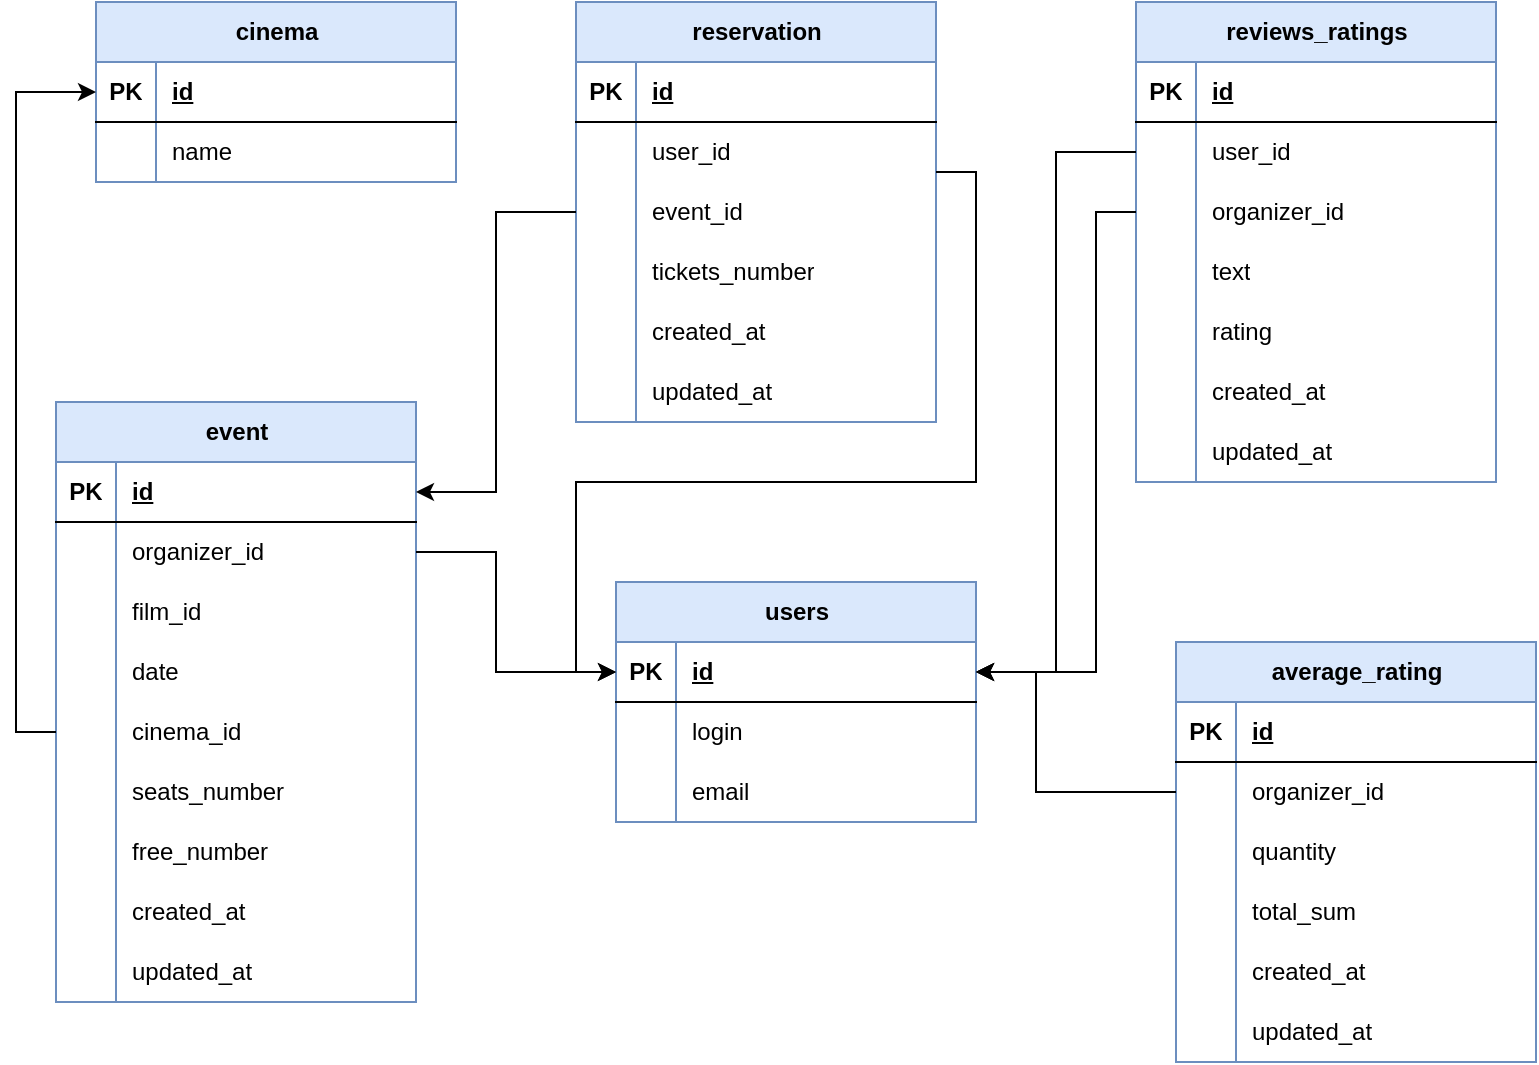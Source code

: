 <mxfile version="23.0.2" type="github">
  <diagram name="Страница — 1" id="oq_kUzx2xhoSxxV91Ang">
    <mxGraphModel dx="1002" dy="577" grid="1" gridSize="10" guides="1" tooltips="1" connect="1" arrows="1" fold="1" page="1" pageScale="1" pageWidth="827" pageHeight="1169" math="0" shadow="0">
      <root>
        <mxCell id="0" />
        <mxCell id="1" parent="0" />
        <mxCell id="KejXjHFrQKpCQ6YJ0k5j-1" value="event" style="shape=table;startSize=30;container=1;collapsible=1;childLayout=tableLayout;fixedRows=1;rowLines=0;fontStyle=1;align=center;resizeLast=1;html=1;fillColor=#dae8fc;strokeColor=#6c8ebf;" parent="1" vertex="1">
          <mxGeometry x="60" y="240" width="180" height="300" as="geometry" />
        </mxCell>
        <mxCell id="KejXjHFrQKpCQ6YJ0k5j-2" value="" style="shape=tableRow;horizontal=0;startSize=0;swimlaneHead=0;swimlaneBody=0;fillColor=none;collapsible=0;dropTarget=0;points=[[0,0.5],[1,0.5]];portConstraint=eastwest;top=0;left=0;right=0;bottom=1;" parent="KejXjHFrQKpCQ6YJ0k5j-1" vertex="1">
          <mxGeometry y="30" width="180" height="30" as="geometry" />
        </mxCell>
        <mxCell id="KejXjHFrQKpCQ6YJ0k5j-3" value="PK" style="shape=partialRectangle;connectable=0;fillColor=none;top=0;left=0;bottom=0;right=0;fontStyle=1;overflow=hidden;whiteSpace=wrap;html=1;" parent="KejXjHFrQKpCQ6YJ0k5j-2" vertex="1">
          <mxGeometry width="30" height="30" as="geometry">
            <mxRectangle width="30" height="30" as="alternateBounds" />
          </mxGeometry>
        </mxCell>
        <mxCell id="KejXjHFrQKpCQ6YJ0k5j-4" value="id" style="shape=partialRectangle;connectable=0;fillColor=none;top=0;left=0;bottom=0;right=0;align=left;spacingLeft=6;fontStyle=5;overflow=hidden;whiteSpace=wrap;html=1;" parent="KejXjHFrQKpCQ6YJ0k5j-2" vertex="1">
          <mxGeometry x="30" width="150" height="30" as="geometry">
            <mxRectangle width="150" height="30" as="alternateBounds" />
          </mxGeometry>
        </mxCell>
        <mxCell id="KejXjHFrQKpCQ6YJ0k5j-5" value="" style="shape=tableRow;horizontal=0;startSize=0;swimlaneHead=0;swimlaneBody=0;fillColor=none;collapsible=0;dropTarget=0;points=[[0,0.5],[1,0.5]];portConstraint=eastwest;top=0;left=0;right=0;bottom=0;" parent="KejXjHFrQKpCQ6YJ0k5j-1" vertex="1">
          <mxGeometry y="60" width="180" height="30" as="geometry" />
        </mxCell>
        <mxCell id="KejXjHFrQKpCQ6YJ0k5j-6" value="" style="shape=partialRectangle;connectable=0;fillColor=none;top=0;left=0;bottom=0;right=0;editable=1;overflow=hidden;whiteSpace=wrap;html=1;" parent="KejXjHFrQKpCQ6YJ0k5j-5" vertex="1">
          <mxGeometry width="30" height="30" as="geometry">
            <mxRectangle width="30" height="30" as="alternateBounds" />
          </mxGeometry>
        </mxCell>
        <mxCell id="KejXjHFrQKpCQ6YJ0k5j-7" value="organizer_id" style="shape=partialRectangle;connectable=0;fillColor=none;top=0;left=0;bottom=0;right=0;align=left;spacingLeft=6;overflow=hidden;whiteSpace=wrap;html=1;" parent="KejXjHFrQKpCQ6YJ0k5j-5" vertex="1">
          <mxGeometry x="30" width="150" height="30" as="geometry">
            <mxRectangle width="150" height="30" as="alternateBounds" />
          </mxGeometry>
        </mxCell>
        <mxCell id="KejXjHFrQKpCQ6YJ0k5j-8" value="" style="shape=tableRow;horizontal=0;startSize=0;swimlaneHead=0;swimlaneBody=0;fillColor=none;collapsible=0;dropTarget=0;points=[[0,0.5],[1,0.5]];portConstraint=eastwest;top=0;left=0;right=0;bottom=0;" parent="KejXjHFrQKpCQ6YJ0k5j-1" vertex="1">
          <mxGeometry y="90" width="180" height="30" as="geometry" />
        </mxCell>
        <mxCell id="KejXjHFrQKpCQ6YJ0k5j-9" value="" style="shape=partialRectangle;connectable=0;fillColor=none;top=0;left=0;bottom=0;right=0;editable=1;overflow=hidden;whiteSpace=wrap;html=1;" parent="KejXjHFrQKpCQ6YJ0k5j-8" vertex="1">
          <mxGeometry width="30" height="30" as="geometry">
            <mxRectangle width="30" height="30" as="alternateBounds" />
          </mxGeometry>
        </mxCell>
        <mxCell id="KejXjHFrQKpCQ6YJ0k5j-10" value="film_id" style="shape=partialRectangle;connectable=0;fillColor=none;top=0;left=0;bottom=0;right=0;align=left;spacingLeft=6;overflow=hidden;whiteSpace=wrap;html=1;" parent="KejXjHFrQKpCQ6YJ0k5j-8" vertex="1">
          <mxGeometry x="30" width="150" height="30" as="geometry">
            <mxRectangle width="150" height="30" as="alternateBounds" />
          </mxGeometry>
        </mxCell>
        <mxCell id="KejXjHFrQKpCQ6YJ0k5j-11" value="" style="shape=tableRow;horizontal=0;startSize=0;swimlaneHead=0;swimlaneBody=0;fillColor=none;collapsible=0;dropTarget=0;points=[[0,0.5],[1,0.5]];portConstraint=eastwest;top=0;left=0;right=0;bottom=0;" parent="KejXjHFrQKpCQ6YJ0k5j-1" vertex="1">
          <mxGeometry y="120" width="180" height="30" as="geometry" />
        </mxCell>
        <mxCell id="KejXjHFrQKpCQ6YJ0k5j-12" value="" style="shape=partialRectangle;connectable=0;fillColor=none;top=0;left=0;bottom=0;right=0;editable=1;overflow=hidden;whiteSpace=wrap;html=1;" parent="KejXjHFrQKpCQ6YJ0k5j-11" vertex="1">
          <mxGeometry width="30" height="30" as="geometry">
            <mxRectangle width="30" height="30" as="alternateBounds" />
          </mxGeometry>
        </mxCell>
        <mxCell id="KejXjHFrQKpCQ6YJ0k5j-13" value="date" style="shape=partialRectangle;connectable=0;fillColor=none;top=0;left=0;bottom=0;right=0;align=left;spacingLeft=6;overflow=hidden;whiteSpace=wrap;html=1;" parent="KejXjHFrQKpCQ6YJ0k5j-11" vertex="1">
          <mxGeometry x="30" width="150" height="30" as="geometry">
            <mxRectangle width="150" height="30" as="alternateBounds" />
          </mxGeometry>
        </mxCell>
        <mxCell id="KejXjHFrQKpCQ6YJ0k5j-41" value="" style="shape=tableRow;horizontal=0;startSize=0;swimlaneHead=0;swimlaneBody=0;fillColor=none;collapsible=0;dropTarget=0;points=[[0,0.5],[1,0.5]];portConstraint=eastwest;top=0;left=0;right=0;bottom=0;" parent="KejXjHFrQKpCQ6YJ0k5j-1" vertex="1">
          <mxGeometry y="150" width="180" height="30" as="geometry" />
        </mxCell>
        <mxCell id="KejXjHFrQKpCQ6YJ0k5j-42" value="" style="shape=partialRectangle;connectable=0;fillColor=none;top=0;left=0;bottom=0;right=0;editable=1;overflow=hidden;whiteSpace=wrap;html=1;" parent="KejXjHFrQKpCQ6YJ0k5j-41" vertex="1">
          <mxGeometry width="30" height="30" as="geometry">
            <mxRectangle width="30" height="30" as="alternateBounds" />
          </mxGeometry>
        </mxCell>
        <mxCell id="KejXjHFrQKpCQ6YJ0k5j-43" value="cinema_id" style="shape=partialRectangle;connectable=0;fillColor=none;top=0;left=0;bottom=0;right=0;align=left;spacingLeft=6;overflow=hidden;whiteSpace=wrap;html=1;" parent="KejXjHFrQKpCQ6YJ0k5j-41" vertex="1">
          <mxGeometry x="30" width="150" height="30" as="geometry">
            <mxRectangle width="150" height="30" as="alternateBounds" />
          </mxGeometry>
        </mxCell>
        <mxCell id="KejXjHFrQKpCQ6YJ0k5j-44" value="" style="shape=tableRow;horizontal=0;startSize=0;swimlaneHead=0;swimlaneBody=0;fillColor=none;collapsible=0;dropTarget=0;points=[[0,0.5],[1,0.5]];portConstraint=eastwest;top=0;left=0;right=0;bottom=0;" parent="KejXjHFrQKpCQ6YJ0k5j-1" vertex="1">
          <mxGeometry y="180" width="180" height="30" as="geometry" />
        </mxCell>
        <mxCell id="KejXjHFrQKpCQ6YJ0k5j-45" value="" style="shape=partialRectangle;connectable=0;fillColor=none;top=0;left=0;bottom=0;right=0;editable=1;overflow=hidden;whiteSpace=wrap;html=1;" parent="KejXjHFrQKpCQ6YJ0k5j-44" vertex="1">
          <mxGeometry width="30" height="30" as="geometry">
            <mxRectangle width="30" height="30" as="alternateBounds" />
          </mxGeometry>
        </mxCell>
        <mxCell id="KejXjHFrQKpCQ6YJ0k5j-46" value="seats_number" style="shape=partialRectangle;connectable=0;fillColor=none;top=0;left=0;bottom=0;right=0;align=left;spacingLeft=6;overflow=hidden;whiteSpace=wrap;html=1;" parent="KejXjHFrQKpCQ6YJ0k5j-44" vertex="1">
          <mxGeometry x="30" width="150" height="30" as="geometry">
            <mxRectangle width="150" height="30" as="alternateBounds" />
          </mxGeometry>
        </mxCell>
        <mxCell id="KejXjHFrQKpCQ6YJ0k5j-61" value="" style="shape=tableRow;horizontal=0;startSize=0;swimlaneHead=0;swimlaneBody=0;fillColor=none;collapsible=0;dropTarget=0;points=[[0,0.5],[1,0.5]];portConstraint=eastwest;top=0;left=0;right=0;bottom=0;" parent="KejXjHFrQKpCQ6YJ0k5j-1" vertex="1">
          <mxGeometry y="210" width="180" height="30" as="geometry" />
        </mxCell>
        <mxCell id="KejXjHFrQKpCQ6YJ0k5j-62" value="" style="shape=partialRectangle;connectable=0;fillColor=none;top=0;left=0;bottom=0;right=0;editable=1;overflow=hidden;whiteSpace=wrap;html=1;" parent="KejXjHFrQKpCQ6YJ0k5j-61" vertex="1">
          <mxGeometry width="30" height="30" as="geometry">
            <mxRectangle width="30" height="30" as="alternateBounds" />
          </mxGeometry>
        </mxCell>
        <mxCell id="KejXjHFrQKpCQ6YJ0k5j-63" value="free_number" style="shape=partialRectangle;connectable=0;fillColor=none;top=0;left=0;bottom=0;right=0;align=left;spacingLeft=6;overflow=hidden;whiteSpace=wrap;html=1;" parent="KejXjHFrQKpCQ6YJ0k5j-61" vertex="1">
          <mxGeometry x="30" width="150" height="30" as="geometry">
            <mxRectangle width="150" height="30" as="alternateBounds" />
          </mxGeometry>
        </mxCell>
        <mxCell id="KejXjHFrQKpCQ6YJ0k5j-64" value="" style="shape=tableRow;horizontal=0;startSize=0;swimlaneHead=0;swimlaneBody=0;fillColor=none;collapsible=0;dropTarget=0;points=[[0,0.5],[1,0.5]];portConstraint=eastwest;top=0;left=0;right=0;bottom=0;" parent="KejXjHFrQKpCQ6YJ0k5j-1" vertex="1">
          <mxGeometry y="240" width="180" height="30" as="geometry" />
        </mxCell>
        <mxCell id="KejXjHFrQKpCQ6YJ0k5j-65" value="" style="shape=partialRectangle;connectable=0;fillColor=none;top=0;left=0;bottom=0;right=0;editable=1;overflow=hidden;whiteSpace=wrap;html=1;" parent="KejXjHFrQKpCQ6YJ0k5j-64" vertex="1">
          <mxGeometry width="30" height="30" as="geometry">
            <mxRectangle width="30" height="30" as="alternateBounds" />
          </mxGeometry>
        </mxCell>
        <mxCell id="KejXjHFrQKpCQ6YJ0k5j-66" value="created_at" style="shape=partialRectangle;connectable=0;fillColor=none;top=0;left=0;bottom=0;right=0;align=left;spacingLeft=6;overflow=hidden;whiteSpace=wrap;html=1;" parent="KejXjHFrQKpCQ6YJ0k5j-64" vertex="1">
          <mxGeometry x="30" width="150" height="30" as="geometry">
            <mxRectangle width="150" height="30" as="alternateBounds" />
          </mxGeometry>
        </mxCell>
        <mxCell id="FA4iyEQ7aJF-Tq9pa-8r-51" value="" style="shape=tableRow;horizontal=0;startSize=0;swimlaneHead=0;swimlaneBody=0;fillColor=none;collapsible=0;dropTarget=0;points=[[0,0.5],[1,0.5]];portConstraint=eastwest;top=0;left=0;right=0;bottom=0;" vertex="1" parent="KejXjHFrQKpCQ6YJ0k5j-1">
          <mxGeometry y="270" width="180" height="30" as="geometry" />
        </mxCell>
        <mxCell id="FA4iyEQ7aJF-Tq9pa-8r-52" value="" style="shape=partialRectangle;connectable=0;fillColor=none;top=0;left=0;bottom=0;right=0;editable=1;overflow=hidden;whiteSpace=wrap;html=1;" vertex="1" parent="FA4iyEQ7aJF-Tq9pa-8r-51">
          <mxGeometry width="30" height="30" as="geometry">
            <mxRectangle width="30" height="30" as="alternateBounds" />
          </mxGeometry>
        </mxCell>
        <mxCell id="FA4iyEQ7aJF-Tq9pa-8r-53" value="updated_at" style="shape=partialRectangle;connectable=0;fillColor=none;top=0;left=0;bottom=0;right=0;align=left;spacingLeft=6;overflow=hidden;whiteSpace=wrap;html=1;" vertex="1" parent="FA4iyEQ7aJF-Tq9pa-8r-51">
          <mxGeometry x="30" width="150" height="30" as="geometry">
            <mxRectangle width="150" height="30" as="alternateBounds" />
          </mxGeometry>
        </mxCell>
        <mxCell id="KejXjHFrQKpCQ6YJ0k5j-47" value="cinema" style="shape=table;startSize=30;container=1;collapsible=1;childLayout=tableLayout;fixedRows=1;rowLines=0;fontStyle=1;align=center;resizeLast=1;html=1;fillColor=#dae8fc;strokeColor=#6c8ebf;" parent="1" vertex="1">
          <mxGeometry x="80" y="40" width="180" height="90" as="geometry" />
        </mxCell>
        <mxCell id="KejXjHFrQKpCQ6YJ0k5j-48" value="" style="shape=tableRow;horizontal=0;startSize=0;swimlaneHead=0;swimlaneBody=0;fillColor=none;collapsible=0;dropTarget=0;points=[[0,0.5],[1,0.5]];portConstraint=eastwest;top=0;left=0;right=0;bottom=1;" parent="KejXjHFrQKpCQ6YJ0k5j-47" vertex="1">
          <mxGeometry y="30" width="180" height="30" as="geometry" />
        </mxCell>
        <mxCell id="KejXjHFrQKpCQ6YJ0k5j-49" value="PK" style="shape=partialRectangle;connectable=0;fillColor=none;top=0;left=0;bottom=0;right=0;fontStyle=1;overflow=hidden;whiteSpace=wrap;html=1;" parent="KejXjHFrQKpCQ6YJ0k5j-48" vertex="1">
          <mxGeometry width="30" height="30" as="geometry">
            <mxRectangle width="30" height="30" as="alternateBounds" />
          </mxGeometry>
        </mxCell>
        <mxCell id="KejXjHFrQKpCQ6YJ0k5j-50" value="id" style="shape=partialRectangle;connectable=0;fillColor=none;top=0;left=0;bottom=0;right=0;align=left;spacingLeft=6;fontStyle=5;overflow=hidden;whiteSpace=wrap;html=1;" parent="KejXjHFrQKpCQ6YJ0k5j-48" vertex="1">
          <mxGeometry x="30" width="150" height="30" as="geometry">
            <mxRectangle width="150" height="30" as="alternateBounds" />
          </mxGeometry>
        </mxCell>
        <mxCell id="KejXjHFrQKpCQ6YJ0k5j-51" value="" style="shape=tableRow;horizontal=0;startSize=0;swimlaneHead=0;swimlaneBody=0;fillColor=none;collapsible=0;dropTarget=0;points=[[0,0.5],[1,0.5]];portConstraint=eastwest;top=0;left=0;right=0;bottom=0;" parent="KejXjHFrQKpCQ6YJ0k5j-47" vertex="1">
          <mxGeometry y="60" width="180" height="30" as="geometry" />
        </mxCell>
        <mxCell id="KejXjHFrQKpCQ6YJ0k5j-52" value="" style="shape=partialRectangle;connectable=0;fillColor=none;top=0;left=0;bottom=0;right=0;editable=1;overflow=hidden;whiteSpace=wrap;html=1;" parent="KejXjHFrQKpCQ6YJ0k5j-51" vertex="1">
          <mxGeometry width="30" height="30" as="geometry">
            <mxRectangle width="30" height="30" as="alternateBounds" />
          </mxGeometry>
        </mxCell>
        <mxCell id="KejXjHFrQKpCQ6YJ0k5j-53" value="name" style="shape=partialRectangle;connectable=0;fillColor=none;top=0;left=0;bottom=0;right=0;align=left;spacingLeft=6;overflow=hidden;whiteSpace=wrap;html=1;" parent="KejXjHFrQKpCQ6YJ0k5j-51" vertex="1">
          <mxGeometry x="30" width="150" height="30" as="geometry">
            <mxRectangle width="150" height="30" as="alternateBounds" />
          </mxGeometry>
        </mxCell>
        <mxCell id="KejXjHFrQKpCQ6YJ0k5j-67" value="reservation" style="shape=table;startSize=30;container=1;collapsible=1;childLayout=tableLayout;fixedRows=1;rowLines=0;fontStyle=1;align=center;resizeLast=1;html=1;fillColor=#dae8fc;strokeColor=#6c8ebf;" parent="1" vertex="1">
          <mxGeometry x="320" y="40" width="180" height="210" as="geometry" />
        </mxCell>
        <mxCell id="KejXjHFrQKpCQ6YJ0k5j-68" value="" style="shape=tableRow;horizontal=0;startSize=0;swimlaneHead=0;swimlaneBody=0;fillColor=none;collapsible=0;dropTarget=0;points=[[0,0.5],[1,0.5]];portConstraint=eastwest;top=0;left=0;right=0;bottom=1;" parent="KejXjHFrQKpCQ6YJ0k5j-67" vertex="1">
          <mxGeometry y="30" width="180" height="30" as="geometry" />
        </mxCell>
        <mxCell id="KejXjHFrQKpCQ6YJ0k5j-69" value="PK" style="shape=partialRectangle;connectable=0;fillColor=none;top=0;left=0;bottom=0;right=0;fontStyle=1;overflow=hidden;whiteSpace=wrap;html=1;" parent="KejXjHFrQKpCQ6YJ0k5j-68" vertex="1">
          <mxGeometry width="30" height="30" as="geometry">
            <mxRectangle width="30" height="30" as="alternateBounds" />
          </mxGeometry>
        </mxCell>
        <mxCell id="KejXjHFrQKpCQ6YJ0k5j-70" value="id" style="shape=partialRectangle;connectable=0;fillColor=none;top=0;left=0;bottom=0;right=0;align=left;spacingLeft=6;fontStyle=5;overflow=hidden;whiteSpace=wrap;html=1;" parent="KejXjHFrQKpCQ6YJ0k5j-68" vertex="1">
          <mxGeometry x="30" width="150" height="30" as="geometry">
            <mxRectangle width="150" height="30" as="alternateBounds" />
          </mxGeometry>
        </mxCell>
        <mxCell id="KejXjHFrQKpCQ6YJ0k5j-71" value="" style="shape=tableRow;horizontal=0;startSize=0;swimlaneHead=0;swimlaneBody=0;fillColor=none;collapsible=0;dropTarget=0;points=[[0,0.5],[1,0.5]];portConstraint=eastwest;top=0;left=0;right=0;bottom=0;" parent="KejXjHFrQKpCQ6YJ0k5j-67" vertex="1">
          <mxGeometry y="60" width="180" height="30" as="geometry" />
        </mxCell>
        <mxCell id="KejXjHFrQKpCQ6YJ0k5j-72" value="" style="shape=partialRectangle;connectable=0;fillColor=none;top=0;left=0;bottom=0;right=0;editable=1;overflow=hidden;whiteSpace=wrap;html=1;" parent="KejXjHFrQKpCQ6YJ0k5j-71" vertex="1">
          <mxGeometry width="30" height="30" as="geometry">
            <mxRectangle width="30" height="30" as="alternateBounds" />
          </mxGeometry>
        </mxCell>
        <mxCell id="KejXjHFrQKpCQ6YJ0k5j-73" value="user_id" style="shape=partialRectangle;connectable=0;fillColor=none;top=0;left=0;bottom=0;right=0;align=left;spacingLeft=6;overflow=hidden;whiteSpace=wrap;html=1;" parent="KejXjHFrQKpCQ6YJ0k5j-71" vertex="1">
          <mxGeometry x="30" width="150" height="30" as="geometry">
            <mxRectangle width="150" height="30" as="alternateBounds" />
          </mxGeometry>
        </mxCell>
        <mxCell id="KejXjHFrQKpCQ6YJ0k5j-74" value="" style="shape=tableRow;horizontal=0;startSize=0;swimlaneHead=0;swimlaneBody=0;fillColor=none;collapsible=0;dropTarget=0;points=[[0,0.5],[1,0.5]];portConstraint=eastwest;top=0;left=0;right=0;bottom=0;" parent="KejXjHFrQKpCQ6YJ0k5j-67" vertex="1">
          <mxGeometry y="90" width="180" height="30" as="geometry" />
        </mxCell>
        <mxCell id="KejXjHFrQKpCQ6YJ0k5j-75" value="" style="shape=partialRectangle;connectable=0;fillColor=none;top=0;left=0;bottom=0;right=0;editable=1;overflow=hidden;whiteSpace=wrap;html=1;" parent="KejXjHFrQKpCQ6YJ0k5j-74" vertex="1">
          <mxGeometry width="30" height="30" as="geometry">
            <mxRectangle width="30" height="30" as="alternateBounds" />
          </mxGeometry>
        </mxCell>
        <mxCell id="KejXjHFrQKpCQ6YJ0k5j-76" value="event_id" style="shape=partialRectangle;connectable=0;fillColor=none;top=0;left=0;bottom=0;right=0;align=left;spacingLeft=6;overflow=hidden;whiteSpace=wrap;html=1;" parent="KejXjHFrQKpCQ6YJ0k5j-74" vertex="1">
          <mxGeometry x="30" width="150" height="30" as="geometry">
            <mxRectangle width="150" height="30" as="alternateBounds" />
          </mxGeometry>
        </mxCell>
        <mxCell id="KejXjHFrQKpCQ6YJ0k5j-77" value="" style="shape=tableRow;horizontal=0;startSize=0;swimlaneHead=0;swimlaneBody=0;fillColor=none;collapsible=0;dropTarget=0;points=[[0,0.5],[1,0.5]];portConstraint=eastwest;top=0;left=0;right=0;bottom=0;" parent="KejXjHFrQKpCQ6YJ0k5j-67" vertex="1">
          <mxGeometry y="120" width="180" height="30" as="geometry" />
        </mxCell>
        <mxCell id="KejXjHFrQKpCQ6YJ0k5j-78" value="" style="shape=partialRectangle;connectable=0;fillColor=none;top=0;left=0;bottom=0;right=0;editable=1;overflow=hidden;whiteSpace=wrap;html=1;" parent="KejXjHFrQKpCQ6YJ0k5j-77" vertex="1">
          <mxGeometry width="30" height="30" as="geometry">
            <mxRectangle width="30" height="30" as="alternateBounds" />
          </mxGeometry>
        </mxCell>
        <mxCell id="KejXjHFrQKpCQ6YJ0k5j-79" value="tickets_number" style="shape=partialRectangle;connectable=0;fillColor=none;top=0;left=0;bottom=0;right=0;align=left;spacingLeft=6;overflow=hidden;whiteSpace=wrap;html=1;" parent="KejXjHFrQKpCQ6YJ0k5j-77" vertex="1">
          <mxGeometry x="30" width="150" height="30" as="geometry">
            <mxRectangle width="150" height="30" as="alternateBounds" />
          </mxGeometry>
        </mxCell>
        <mxCell id="KejXjHFrQKpCQ6YJ0k5j-144" value="" style="shape=tableRow;horizontal=0;startSize=0;swimlaneHead=0;swimlaneBody=0;fillColor=none;collapsible=0;dropTarget=0;points=[[0,0.5],[1,0.5]];portConstraint=eastwest;top=0;left=0;right=0;bottom=0;" parent="KejXjHFrQKpCQ6YJ0k5j-67" vertex="1">
          <mxGeometry y="150" width="180" height="30" as="geometry" />
        </mxCell>
        <mxCell id="KejXjHFrQKpCQ6YJ0k5j-145" value="" style="shape=partialRectangle;connectable=0;fillColor=none;top=0;left=0;bottom=0;right=0;editable=1;overflow=hidden;whiteSpace=wrap;html=1;" parent="KejXjHFrQKpCQ6YJ0k5j-144" vertex="1">
          <mxGeometry width="30" height="30" as="geometry">
            <mxRectangle width="30" height="30" as="alternateBounds" />
          </mxGeometry>
        </mxCell>
        <mxCell id="KejXjHFrQKpCQ6YJ0k5j-146" value="created_at" style="shape=partialRectangle;connectable=0;fillColor=none;top=0;left=0;bottom=0;right=0;align=left;spacingLeft=6;overflow=hidden;whiteSpace=wrap;html=1;" parent="KejXjHFrQKpCQ6YJ0k5j-144" vertex="1">
          <mxGeometry x="30" width="150" height="30" as="geometry">
            <mxRectangle width="150" height="30" as="alternateBounds" />
          </mxGeometry>
        </mxCell>
        <mxCell id="KejXjHFrQKpCQ6YJ0k5j-147" value="" style="shape=tableRow;horizontal=0;startSize=0;swimlaneHead=0;swimlaneBody=0;fillColor=none;collapsible=0;dropTarget=0;points=[[0,0.5],[1,0.5]];portConstraint=eastwest;top=0;left=0;right=0;bottom=0;" parent="KejXjHFrQKpCQ6YJ0k5j-67" vertex="1">
          <mxGeometry y="180" width="180" height="30" as="geometry" />
        </mxCell>
        <mxCell id="KejXjHFrQKpCQ6YJ0k5j-148" value="" style="shape=partialRectangle;connectable=0;fillColor=none;top=0;left=0;bottom=0;right=0;editable=1;overflow=hidden;whiteSpace=wrap;html=1;" parent="KejXjHFrQKpCQ6YJ0k5j-147" vertex="1">
          <mxGeometry width="30" height="30" as="geometry">
            <mxRectangle width="30" height="30" as="alternateBounds" />
          </mxGeometry>
        </mxCell>
        <mxCell id="KejXjHFrQKpCQ6YJ0k5j-149" value="updated_at" style="shape=partialRectangle;connectable=0;fillColor=none;top=0;left=0;bottom=0;right=0;align=left;spacingLeft=6;overflow=hidden;whiteSpace=wrap;html=1;" parent="KejXjHFrQKpCQ6YJ0k5j-147" vertex="1">
          <mxGeometry x="30" width="150" height="30" as="geometry">
            <mxRectangle width="150" height="30" as="alternateBounds" />
          </mxGeometry>
        </mxCell>
        <mxCell id="KejXjHFrQKpCQ6YJ0k5j-81" value="reviews_ratings" style="shape=table;startSize=30;container=1;collapsible=1;childLayout=tableLayout;fixedRows=1;rowLines=0;fontStyle=1;align=center;resizeLast=1;html=1;fillColor=#dae8fc;strokeColor=#6c8ebf;" parent="1" vertex="1">
          <mxGeometry x="600" y="40" width="180" height="240" as="geometry" />
        </mxCell>
        <mxCell id="KejXjHFrQKpCQ6YJ0k5j-82" value="" style="shape=tableRow;horizontal=0;startSize=0;swimlaneHead=0;swimlaneBody=0;fillColor=none;collapsible=0;dropTarget=0;points=[[0,0.5],[1,0.5]];portConstraint=eastwest;top=0;left=0;right=0;bottom=1;" parent="KejXjHFrQKpCQ6YJ0k5j-81" vertex="1">
          <mxGeometry y="30" width="180" height="30" as="geometry" />
        </mxCell>
        <mxCell id="KejXjHFrQKpCQ6YJ0k5j-83" value="PK" style="shape=partialRectangle;connectable=0;fillColor=none;top=0;left=0;bottom=0;right=0;fontStyle=1;overflow=hidden;whiteSpace=wrap;html=1;" parent="KejXjHFrQKpCQ6YJ0k5j-82" vertex="1">
          <mxGeometry width="30" height="30" as="geometry">
            <mxRectangle width="30" height="30" as="alternateBounds" />
          </mxGeometry>
        </mxCell>
        <mxCell id="KejXjHFrQKpCQ6YJ0k5j-84" value="id" style="shape=partialRectangle;connectable=0;fillColor=none;top=0;left=0;bottom=0;right=0;align=left;spacingLeft=6;fontStyle=5;overflow=hidden;whiteSpace=wrap;html=1;" parent="KejXjHFrQKpCQ6YJ0k5j-82" vertex="1">
          <mxGeometry x="30" width="150" height="30" as="geometry">
            <mxRectangle width="150" height="30" as="alternateBounds" />
          </mxGeometry>
        </mxCell>
        <mxCell id="KejXjHFrQKpCQ6YJ0k5j-85" value="" style="shape=tableRow;horizontal=0;startSize=0;swimlaneHead=0;swimlaneBody=0;fillColor=none;collapsible=0;dropTarget=0;points=[[0,0.5],[1,0.5]];portConstraint=eastwest;top=0;left=0;right=0;bottom=0;" parent="KejXjHFrQKpCQ6YJ0k5j-81" vertex="1">
          <mxGeometry y="60" width="180" height="30" as="geometry" />
        </mxCell>
        <mxCell id="KejXjHFrQKpCQ6YJ0k5j-86" value="" style="shape=partialRectangle;connectable=0;fillColor=none;top=0;left=0;bottom=0;right=0;editable=1;overflow=hidden;whiteSpace=wrap;html=1;" parent="KejXjHFrQKpCQ6YJ0k5j-85" vertex="1">
          <mxGeometry width="30" height="30" as="geometry">
            <mxRectangle width="30" height="30" as="alternateBounds" />
          </mxGeometry>
        </mxCell>
        <mxCell id="KejXjHFrQKpCQ6YJ0k5j-87" value="user_id" style="shape=partialRectangle;connectable=0;fillColor=none;top=0;left=0;bottom=0;right=0;align=left;spacingLeft=6;overflow=hidden;whiteSpace=wrap;html=1;" parent="KejXjHFrQKpCQ6YJ0k5j-85" vertex="1">
          <mxGeometry x="30" width="150" height="30" as="geometry">
            <mxRectangle width="150" height="30" as="alternateBounds" />
          </mxGeometry>
        </mxCell>
        <mxCell id="KejXjHFrQKpCQ6YJ0k5j-88" value="" style="shape=tableRow;horizontal=0;startSize=0;swimlaneHead=0;swimlaneBody=0;fillColor=none;collapsible=0;dropTarget=0;points=[[0,0.5],[1,0.5]];portConstraint=eastwest;top=0;left=0;right=0;bottom=0;" parent="KejXjHFrQKpCQ6YJ0k5j-81" vertex="1">
          <mxGeometry y="90" width="180" height="30" as="geometry" />
        </mxCell>
        <mxCell id="KejXjHFrQKpCQ6YJ0k5j-89" value="" style="shape=partialRectangle;connectable=0;fillColor=none;top=0;left=0;bottom=0;right=0;editable=1;overflow=hidden;whiteSpace=wrap;html=1;" parent="KejXjHFrQKpCQ6YJ0k5j-88" vertex="1">
          <mxGeometry width="30" height="30" as="geometry">
            <mxRectangle width="30" height="30" as="alternateBounds" />
          </mxGeometry>
        </mxCell>
        <mxCell id="KejXjHFrQKpCQ6YJ0k5j-90" value="organizer_id" style="shape=partialRectangle;connectable=0;fillColor=none;top=0;left=0;bottom=0;right=0;align=left;spacingLeft=6;overflow=hidden;whiteSpace=wrap;html=1;" parent="KejXjHFrQKpCQ6YJ0k5j-88" vertex="1">
          <mxGeometry x="30" width="150" height="30" as="geometry">
            <mxRectangle width="150" height="30" as="alternateBounds" />
          </mxGeometry>
        </mxCell>
        <mxCell id="KejXjHFrQKpCQ6YJ0k5j-91" value="" style="shape=tableRow;horizontal=0;startSize=0;swimlaneHead=0;swimlaneBody=0;fillColor=none;collapsible=0;dropTarget=0;points=[[0,0.5],[1,0.5]];portConstraint=eastwest;top=0;left=0;right=0;bottom=0;" parent="KejXjHFrQKpCQ6YJ0k5j-81" vertex="1">
          <mxGeometry y="120" width="180" height="30" as="geometry" />
        </mxCell>
        <mxCell id="KejXjHFrQKpCQ6YJ0k5j-92" value="" style="shape=partialRectangle;connectable=0;fillColor=none;top=0;left=0;bottom=0;right=0;editable=1;overflow=hidden;whiteSpace=wrap;html=1;" parent="KejXjHFrQKpCQ6YJ0k5j-91" vertex="1">
          <mxGeometry width="30" height="30" as="geometry">
            <mxRectangle width="30" height="30" as="alternateBounds" />
          </mxGeometry>
        </mxCell>
        <mxCell id="KejXjHFrQKpCQ6YJ0k5j-93" value="text" style="shape=partialRectangle;connectable=0;fillColor=none;top=0;left=0;bottom=0;right=0;align=left;spacingLeft=6;overflow=hidden;whiteSpace=wrap;html=1;" parent="KejXjHFrQKpCQ6YJ0k5j-91" vertex="1">
          <mxGeometry x="30" width="150" height="30" as="geometry">
            <mxRectangle width="150" height="30" as="alternateBounds" />
          </mxGeometry>
        </mxCell>
        <mxCell id="KejXjHFrQKpCQ6YJ0k5j-95" value="" style="shape=tableRow;horizontal=0;startSize=0;swimlaneHead=0;swimlaneBody=0;fillColor=none;collapsible=0;dropTarget=0;points=[[0,0.5],[1,0.5]];portConstraint=eastwest;top=0;left=0;right=0;bottom=0;" parent="KejXjHFrQKpCQ6YJ0k5j-81" vertex="1">
          <mxGeometry y="150" width="180" height="30" as="geometry" />
        </mxCell>
        <mxCell id="KejXjHFrQKpCQ6YJ0k5j-96" value="" style="shape=partialRectangle;connectable=0;fillColor=none;top=0;left=0;bottom=0;right=0;editable=1;overflow=hidden;whiteSpace=wrap;html=1;" parent="KejXjHFrQKpCQ6YJ0k5j-95" vertex="1">
          <mxGeometry width="30" height="30" as="geometry">
            <mxRectangle width="30" height="30" as="alternateBounds" />
          </mxGeometry>
        </mxCell>
        <mxCell id="KejXjHFrQKpCQ6YJ0k5j-97" value="rating" style="shape=partialRectangle;connectable=0;fillColor=none;top=0;left=0;bottom=0;right=0;align=left;spacingLeft=6;overflow=hidden;whiteSpace=wrap;html=1;" parent="KejXjHFrQKpCQ6YJ0k5j-95" vertex="1">
          <mxGeometry x="30" width="150" height="30" as="geometry">
            <mxRectangle width="150" height="30" as="alternateBounds" />
          </mxGeometry>
        </mxCell>
        <mxCell id="KejXjHFrQKpCQ6YJ0k5j-150" value="" style="shape=tableRow;horizontal=0;startSize=0;swimlaneHead=0;swimlaneBody=0;fillColor=none;collapsible=0;dropTarget=0;points=[[0,0.5],[1,0.5]];portConstraint=eastwest;top=0;left=0;right=0;bottom=0;" parent="KejXjHFrQKpCQ6YJ0k5j-81" vertex="1">
          <mxGeometry y="180" width="180" height="30" as="geometry" />
        </mxCell>
        <mxCell id="KejXjHFrQKpCQ6YJ0k5j-151" value="" style="shape=partialRectangle;connectable=0;fillColor=none;top=0;left=0;bottom=0;right=0;editable=1;overflow=hidden;whiteSpace=wrap;html=1;" parent="KejXjHFrQKpCQ6YJ0k5j-150" vertex="1">
          <mxGeometry width="30" height="30" as="geometry">
            <mxRectangle width="30" height="30" as="alternateBounds" />
          </mxGeometry>
        </mxCell>
        <mxCell id="KejXjHFrQKpCQ6YJ0k5j-152" value="created_at" style="shape=partialRectangle;connectable=0;fillColor=none;top=0;left=0;bottom=0;right=0;align=left;spacingLeft=6;overflow=hidden;whiteSpace=wrap;html=1;" parent="KejXjHFrQKpCQ6YJ0k5j-150" vertex="1">
          <mxGeometry x="30" width="150" height="30" as="geometry">
            <mxRectangle width="150" height="30" as="alternateBounds" />
          </mxGeometry>
        </mxCell>
        <mxCell id="KejXjHFrQKpCQ6YJ0k5j-153" value="" style="shape=tableRow;horizontal=0;startSize=0;swimlaneHead=0;swimlaneBody=0;fillColor=none;collapsible=0;dropTarget=0;points=[[0,0.5],[1,0.5]];portConstraint=eastwest;top=0;left=0;right=0;bottom=0;" parent="KejXjHFrQKpCQ6YJ0k5j-81" vertex="1">
          <mxGeometry y="210" width="180" height="30" as="geometry" />
        </mxCell>
        <mxCell id="KejXjHFrQKpCQ6YJ0k5j-154" value="" style="shape=partialRectangle;connectable=0;fillColor=none;top=0;left=0;bottom=0;right=0;editable=1;overflow=hidden;whiteSpace=wrap;html=1;" parent="KejXjHFrQKpCQ6YJ0k5j-153" vertex="1">
          <mxGeometry width="30" height="30" as="geometry">
            <mxRectangle width="30" height="30" as="alternateBounds" />
          </mxGeometry>
        </mxCell>
        <mxCell id="KejXjHFrQKpCQ6YJ0k5j-155" value="updated_at" style="shape=partialRectangle;connectable=0;fillColor=none;top=0;left=0;bottom=0;right=0;align=left;spacingLeft=6;overflow=hidden;whiteSpace=wrap;html=1;" parent="KejXjHFrQKpCQ6YJ0k5j-153" vertex="1">
          <mxGeometry x="30" width="150" height="30" as="geometry">
            <mxRectangle width="150" height="30" as="alternateBounds" />
          </mxGeometry>
        </mxCell>
        <mxCell id="KejXjHFrQKpCQ6YJ0k5j-100" value="average_rating" style="shape=table;startSize=30;container=1;collapsible=1;childLayout=tableLayout;fixedRows=1;rowLines=0;fontStyle=1;align=center;resizeLast=1;html=1;fillColor=#dae8fc;strokeColor=#6c8ebf;" parent="1" vertex="1">
          <mxGeometry x="620" y="360" width="180" height="210" as="geometry" />
        </mxCell>
        <mxCell id="KejXjHFrQKpCQ6YJ0k5j-101" value="" style="shape=tableRow;horizontal=0;startSize=0;swimlaneHead=0;swimlaneBody=0;fillColor=none;collapsible=0;dropTarget=0;points=[[0,0.5],[1,0.5]];portConstraint=eastwest;top=0;left=0;right=0;bottom=1;" parent="KejXjHFrQKpCQ6YJ0k5j-100" vertex="1">
          <mxGeometry y="30" width="180" height="30" as="geometry" />
        </mxCell>
        <mxCell id="KejXjHFrQKpCQ6YJ0k5j-102" value="PK" style="shape=partialRectangle;connectable=0;fillColor=none;top=0;left=0;bottom=0;right=0;fontStyle=1;overflow=hidden;whiteSpace=wrap;html=1;" parent="KejXjHFrQKpCQ6YJ0k5j-101" vertex="1">
          <mxGeometry width="30" height="30" as="geometry">
            <mxRectangle width="30" height="30" as="alternateBounds" />
          </mxGeometry>
        </mxCell>
        <mxCell id="KejXjHFrQKpCQ6YJ0k5j-103" value="id" style="shape=partialRectangle;connectable=0;fillColor=none;top=0;left=0;bottom=0;right=0;align=left;spacingLeft=6;fontStyle=5;overflow=hidden;whiteSpace=wrap;html=1;" parent="KejXjHFrQKpCQ6YJ0k5j-101" vertex="1">
          <mxGeometry x="30" width="150" height="30" as="geometry">
            <mxRectangle width="150" height="30" as="alternateBounds" />
          </mxGeometry>
        </mxCell>
        <mxCell id="KejXjHFrQKpCQ6YJ0k5j-104" value="" style="shape=tableRow;horizontal=0;startSize=0;swimlaneHead=0;swimlaneBody=0;fillColor=none;collapsible=0;dropTarget=0;points=[[0,0.5],[1,0.5]];portConstraint=eastwest;top=0;left=0;right=0;bottom=0;" parent="KejXjHFrQKpCQ6YJ0k5j-100" vertex="1">
          <mxGeometry y="60" width="180" height="30" as="geometry" />
        </mxCell>
        <mxCell id="KejXjHFrQKpCQ6YJ0k5j-105" value="" style="shape=partialRectangle;connectable=0;fillColor=none;top=0;left=0;bottom=0;right=0;editable=1;overflow=hidden;whiteSpace=wrap;html=1;" parent="KejXjHFrQKpCQ6YJ0k5j-104" vertex="1">
          <mxGeometry width="30" height="30" as="geometry">
            <mxRectangle width="30" height="30" as="alternateBounds" />
          </mxGeometry>
        </mxCell>
        <mxCell id="KejXjHFrQKpCQ6YJ0k5j-106" value="organizer_id" style="shape=partialRectangle;connectable=0;fillColor=none;top=0;left=0;bottom=0;right=0;align=left;spacingLeft=6;overflow=hidden;whiteSpace=wrap;html=1;" parent="KejXjHFrQKpCQ6YJ0k5j-104" vertex="1">
          <mxGeometry x="30" width="150" height="30" as="geometry">
            <mxRectangle width="150" height="30" as="alternateBounds" />
          </mxGeometry>
        </mxCell>
        <mxCell id="KejXjHFrQKpCQ6YJ0k5j-107" value="" style="shape=tableRow;horizontal=0;startSize=0;swimlaneHead=0;swimlaneBody=0;fillColor=none;collapsible=0;dropTarget=0;points=[[0,0.5],[1,0.5]];portConstraint=eastwest;top=0;left=0;right=0;bottom=0;" parent="KejXjHFrQKpCQ6YJ0k5j-100" vertex="1">
          <mxGeometry y="90" width="180" height="30" as="geometry" />
        </mxCell>
        <mxCell id="KejXjHFrQKpCQ6YJ0k5j-108" value="" style="shape=partialRectangle;connectable=0;fillColor=none;top=0;left=0;bottom=0;right=0;editable=1;overflow=hidden;whiteSpace=wrap;html=1;" parent="KejXjHFrQKpCQ6YJ0k5j-107" vertex="1">
          <mxGeometry width="30" height="30" as="geometry">
            <mxRectangle width="30" height="30" as="alternateBounds" />
          </mxGeometry>
        </mxCell>
        <mxCell id="KejXjHFrQKpCQ6YJ0k5j-109" value="quantity" style="shape=partialRectangle;connectable=0;fillColor=none;top=0;left=0;bottom=0;right=0;align=left;spacingLeft=6;overflow=hidden;whiteSpace=wrap;html=1;" parent="KejXjHFrQKpCQ6YJ0k5j-107" vertex="1">
          <mxGeometry x="30" width="150" height="30" as="geometry">
            <mxRectangle width="150" height="30" as="alternateBounds" />
          </mxGeometry>
        </mxCell>
        <mxCell id="KejXjHFrQKpCQ6YJ0k5j-110" value="" style="shape=tableRow;horizontal=0;startSize=0;swimlaneHead=0;swimlaneBody=0;fillColor=none;collapsible=0;dropTarget=0;points=[[0,0.5],[1,0.5]];portConstraint=eastwest;top=0;left=0;right=0;bottom=0;" parent="KejXjHFrQKpCQ6YJ0k5j-100" vertex="1">
          <mxGeometry y="120" width="180" height="30" as="geometry" />
        </mxCell>
        <mxCell id="KejXjHFrQKpCQ6YJ0k5j-111" value="" style="shape=partialRectangle;connectable=0;fillColor=none;top=0;left=0;bottom=0;right=0;editable=1;overflow=hidden;whiteSpace=wrap;html=1;" parent="KejXjHFrQKpCQ6YJ0k5j-110" vertex="1">
          <mxGeometry width="30" height="30" as="geometry">
            <mxRectangle width="30" height="30" as="alternateBounds" />
          </mxGeometry>
        </mxCell>
        <mxCell id="KejXjHFrQKpCQ6YJ0k5j-112" value="total_sum" style="shape=partialRectangle;connectable=0;fillColor=none;top=0;left=0;bottom=0;right=0;align=left;spacingLeft=6;overflow=hidden;whiteSpace=wrap;html=1;" parent="KejXjHFrQKpCQ6YJ0k5j-110" vertex="1">
          <mxGeometry x="30" width="150" height="30" as="geometry">
            <mxRectangle width="150" height="30" as="alternateBounds" />
          </mxGeometry>
        </mxCell>
        <mxCell id="KejXjHFrQKpCQ6YJ0k5j-158" value="" style="shape=tableRow;horizontal=0;startSize=0;swimlaneHead=0;swimlaneBody=0;fillColor=none;collapsible=0;dropTarget=0;points=[[0,0.5],[1,0.5]];portConstraint=eastwest;top=0;left=0;right=0;bottom=0;" parent="KejXjHFrQKpCQ6YJ0k5j-100" vertex="1">
          <mxGeometry y="150" width="180" height="30" as="geometry" />
        </mxCell>
        <mxCell id="KejXjHFrQKpCQ6YJ0k5j-159" value="" style="shape=partialRectangle;connectable=0;fillColor=none;top=0;left=0;bottom=0;right=0;editable=1;overflow=hidden;whiteSpace=wrap;html=1;" parent="KejXjHFrQKpCQ6YJ0k5j-158" vertex="1">
          <mxGeometry width="30" height="30" as="geometry">
            <mxRectangle width="30" height="30" as="alternateBounds" />
          </mxGeometry>
        </mxCell>
        <mxCell id="KejXjHFrQKpCQ6YJ0k5j-160" value="created_at" style="shape=partialRectangle;connectable=0;fillColor=none;top=0;left=0;bottom=0;right=0;align=left;spacingLeft=6;overflow=hidden;whiteSpace=wrap;html=1;" parent="KejXjHFrQKpCQ6YJ0k5j-158" vertex="1">
          <mxGeometry x="30" width="150" height="30" as="geometry">
            <mxRectangle width="150" height="30" as="alternateBounds" />
          </mxGeometry>
        </mxCell>
        <mxCell id="KejXjHFrQKpCQ6YJ0k5j-161" value="" style="shape=tableRow;horizontal=0;startSize=0;swimlaneHead=0;swimlaneBody=0;fillColor=none;collapsible=0;dropTarget=0;points=[[0,0.5],[1,0.5]];portConstraint=eastwest;top=0;left=0;right=0;bottom=0;" parent="KejXjHFrQKpCQ6YJ0k5j-100" vertex="1">
          <mxGeometry y="180" width="180" height="30" as="geometry" />
        </mxCell>
        <mxCell id="KejXjHFrQKpCQ6YJ0k5j-162" value="" style="shape=partialRectangle;connectable=0;fillColor=none;top=0;left=0;bottom=0;right=0;editable=1;overflow=hidden;whiteSpace=wrap;html=1;" parent="KejXjHFrQKpCQ6YJ0k5j-161" vertex="1">
          <mxGeometry width="30" height="30" as="geometry">
            <mxRectangle width="30" height="30" as="alternateBounds" />
          </mxGeometry>
        </mxCell>
        <mxCell id="KejXjHFrQKpCQ6YJ0k5j-163" value="updated_at" style="shape=partialRectangle;connectable=0;fillColor=none;top=0;left=0;bottom=0;right=0;align=left;spacingLeft=6;overflow=hidden;whiteSpace=wrap;html=1;" parent="KejXjHFrQKpCQ6YJ0k5j-161" vertex="1">
          <mxGeometry x="30" width="150" height="30" as="geometry">
            <mxRectangle width="150" height="30" as="alternateBounds" />
          </mxGeometry>
        </mxCell>
        <mxCell id="KejXjHFrQKpCQ6YJ0k5j-114" value="users" style="shape=table;startSize=30;container=1;collapsible=1;childLayout=tableLayout;fixedRows=1;rowLines=0;fontStyle=1;align=center;resizeLast=1;html=1;fillColor=#dae8fc;strokeColor=#6c8ebf;" parent="1" vertex="1">
          <mxGeometry x="340" y="330" width="180" height="120" as="geometry" />
        </mxCell>
        <mxCell id="KejXjHFrQKpCQ6YJ0k5j-115" value="" style="shape=tableRow;horizontal=0;startSize=0;swimlaneHead=0;swimlaneBody=0;fillColor=none;collapsible=0;dropTarget=0;points=[[0,0.5],[1,0.5]];portConstraint=eastwest;top=0;left=0;right=0;bottom=1;" parent="KejXjHFrQKpCQ6YJ0k5j-114" vertex="1">
          <mxGeometry y="30" width="180" height="30" as="geometry" />
        </mxCell>
        <mxCell id="KejXjHFrQKpCQ6YJ0k5j-116" value="PK" style="shape=partialRectangle;connectable=0;fillColor=none;top=0;left=0;bottom=0;right=0;fontStyle=1;overflow=hidden;whiteSpace=wrap;html=1;" parent="KejXjHFrQKpCQ6YJ0k5j-115" vertex="1">
          <mxGeometry width="30" height="30" as="geometry">
            <mxRectangle width="30" height="30" as="alternateBounds" />
          </mxGeometry>
        </mxCell>
        <mxCell id="KejXjHFrQKpCQ6YJ0k5j-117" value="id" style="shape=partialRectangle;connectable=0;fillColor=none;top=0;left=0;bottom=0;right=0;align=left;spacingLeft=6;fontStyle=5;overflow=hidden;whiteSpace=wrap;html=1;" parent="KejXjHFrQKpCQ6YJ0k5j-115" vertex="1">
          <mxGeometry x="30" width="150" height="30" as="geometry">
            <mxRectangle width="150" height="30" as="alternateBounds" />
          </mxGeometry>
        </mxCell>
        <mxCell id="KejXjHFrQKpCQ6YJ0k5j-118" value="" style="shape=tableRow;horizontal=0;startSize=0;swimlaneHead=0;swimlaneBody=0;fillColor=none;collapsible=0;dropTarget=0;points=[[0,0.5],[1,0.5]];portConstraint=eastwest;top=0;left=0;right=0;bottom=0;" parent="KejXjHFrQKpCQ6YJ0k5j-114" vertex="1">
          <mxGeometry y="60" width="180" height="30" as="geometry" />
        </mxCell>
        <mxCell id="KejXjHFrQKpCQ6YJ0k5j-119" value="" style="shape=partialRectangle;connectable=0;fillColor=none;top=0;left=0;bottom=0;right=0;editable=1;overflow=hidden;whiteSpace=wrap;html=1;" parent="KejXjHFrQKpCQ6YJ0k5j-118" vertex="1">
          <mxGeometry width="30" height="30" as="geometry">
            <mxRectangle width="30" height="30" as="alternateBounds" />
          </mxGeometry>
        </mxCell>
        <mxCell id="KejXjHFrQKpCQ6YJ0k5j-120" value="login" style="shape=partialRectangle;connectable=0;fillColor=none;top=0;left=0;bottom=0;right=0;align=left;spacingLeft=6;overflow=hidden;whiteSpace=wrap;html=1;" parent="KejXjHFrQKpCQ6YJ0k5j-118" vertex="1">
          <mxGeometry x="30" width="150" height="30" as="geometry">
            <mxRectangle width="150" height="30" as="alternateBounds" />
          </mxGeometry>
        </mxCell>
        <mxCell id="KejXjHFrQKpCQ6YJ0k5j-121" value="" style="shape=tableRow;horizontal=0;startSize=0;swimlaneHead=0;swimlaneBody=0;fillColor=none;collapsible=0;dropTarget=0;points=[[0,0.5],[1,0.5]];portConstraint=eastwest;top=0;left=0;right=0;bottom=0;" parent="KejXjHFrQKpCQ6YJ0k5j-114" vertex="1">
          <mxGeometry y="90" width="180" height="30" as="geometry" />
        </mxCell>
        <mxCell id="KejXjHFrQKpCQ6YJ0k5j-122" value="" style="shape=partialRectangle;connectable=0;fillColor=none;top=0;left=0;bottom=0;right=0;editable=1;overflow=hidden;whiteSpace=wrap;html=1;" parent="KejXjHFrQKpCQ6YJ0k5j-121" vertex="1">
          <mxGeometry width="30" height="30" as="geometry">
            <mxRectangle width="30" height="30" as="alternateBounds" />
          </mxGeometry>
        </mxCell>
        <mxCell id="KejXjHFrQKpCQ6YJ0k5j-123" value="email" style="shape=partialRectangle;connectable=0;fillColor=none;top=0;left=0;bottom=0;right=0;align=left;spacingLeft=6;overflow=hidden;whiteSpace=wrap;html=1;" parent="KejXjHFrQKpCQ6YJ0k5j-121" vertex="1">
          <mxGeometry x="30" width="150" height="30" as="geometry">
            <mxRectangle width="150" height="30" as="alternateBounds" />
          </mxGeometry>
        </mxCell>
        <mxCell id="KejXjHFrQKpCQ6YJ0k5j-164" style="edgeStyle=orthogonalEdgeStyle;rounded=0;orthogonalLoop=1;jettySize=auto;html=1;entryX=0;entryY=0.5;entryDx=0;entryDy=0;" parent="1" source="KejXjHFrQKpCQ6YJ0k5j-41" target="KejXjHFrQKpCQ6YJ0k5j-48" edge="1">
          <mxGeometry relative="1" as="geometry">
            <Array as="points">
              <mxPoint x="40" y="405" />
              <mxPoint x="40" y="85" />
            </Array>
          </mxGeometry>
        </mxCell>
        <mxCell id="KejXjHFrQKpCQ6YJ0k5j-165" style="edgeStyle=orthogonalEdgeStyle;rounded=0;orthogonalLoop=1;jettySize=auto;html=1;entryX=1;entryY=0.5;entryDx=0;entryDy=0;" parent="1" source="KejXjHFrQKpCQ6YJ0k5j-74" target="KejXjHFrQKpCQ6YJ0k5j-2" edge="1">
          <mxGeometry relative="1" as="geometry" />
        </mxCell>
        <mxCell id="KejXjHFrQKpCQ6YJ0k5j-167" style="edgeStyle=orthogonalEdgeStyle;rounded=0;orthogonalLoop=1;jettySize=auto;html=1;entryX=0;entryY=0.5;entryDx=0;entryDy=0;" parent="1" source="KejXjHFrQKpCQ6YJ0k5j-71" target="KejXjHFrQKpCQ6YJ0k5j-115" edge="1">
          <mxGeometry relative="1" as="geometry">
            <Array as="points">
              <mxPoint x="520" y="125" />
              <mxPoint x="520" y="280" />
              <mxPoint x="320" y="280" />
              <mxPoint x="320" y="375" />
            </Array>
          </mxGeometry>
        </mxCell>
        <mxCell id="KejXjHFrQKpCQ6YJ0k5j-168" style="edgeStyle=orthogonalEdgeStyle;rounded=0;orthogonalLoop=1;jettySize=auto;html=1;entryX=0;entryY=0.5;entryDx=0;entryDy=0;" parent="1" source="KejXjHFrQKpCQ6YJ0k5j-5" target="KejXjHFrQKpCQ6YJ0k5j-115" edge="1">
          <mxGeometry relative="1" as="geometry">
            <Array as="points">
              <mxPoint x="280" y="315" />
              <mxPoint x="280" y="375" />
            </Array>
          </mxGeometry>
        </mxCell>
        <mxCell id="KejXjHFrQKpCQ6YJ0k5j-169" style="edgeStyle=orthogonalEdgeStyle;rounded=0;orthogonalLoop=1;jettySize=auto;html=1;entryX=1;entryY=0.5;entryDx=0;entryDy=0;" parent="1" source="KejXjHFrQKpCQ6YJ0k5j-85" target="KejXjHFrQKpCQ6YJ0k5j-115" edge="1">
          <mxGeometry relative="1" as="geometry">
            <Array as="points">
              <mxPoint x="560" y="115" />
              <mxPoint x="560" y="375" />
            </Array>
          </mxGeometry>
        </mxCell>
        <mxCell id="KejXjHFrQKpCQ6YJ0k5j-170" style="edgeStyle=orthogonalEdgeStyle;rounded=0;orthogonalLoop=1;jettySize=auto;html=1;entryX=1;entryY=0.5;entryDx=0;entryDy=0;" parent="1" source="KejXjHFrQKpCQ6YJ0k5j-88" target="KejXjHFrQKpCQ6YJ0k5j-115" edge="1">
          <mxGeometry relative="1" as="geometry">
            <Array as="points">
              <mxPoint x="580" y="145" />
              <mxPoint x="580" y="375" />
            </Array>
          </mxGeometry>
        </mxCell>
        <mxCell id="KejXjHFrQKpCQ6YJ0k5j-171" style="edgeStyle=orthogonalEdgeStyle;rounded=0;orthogonalLoop=1;jettySize=auto;html=1;entryX=1;entryY=0.5;entryDx=0;entryDy=0;" parent="1" source="KejXjHFrQKpCQ6YJ0k5j-104" target="KejXjHFrQKpCQ6YJ0k5j-115" edge="1">
          <mxGeometry relative="1" as="geometry">
            <Array as="points">
              <mxPoint x="550" y="435" />
              <mxPoint x="550" y="375" />
            </Array>
          </mxGeometry>
        </mxCell>
      </root>
    </mxGraphModel>
  </diagram>
</mxfile>
